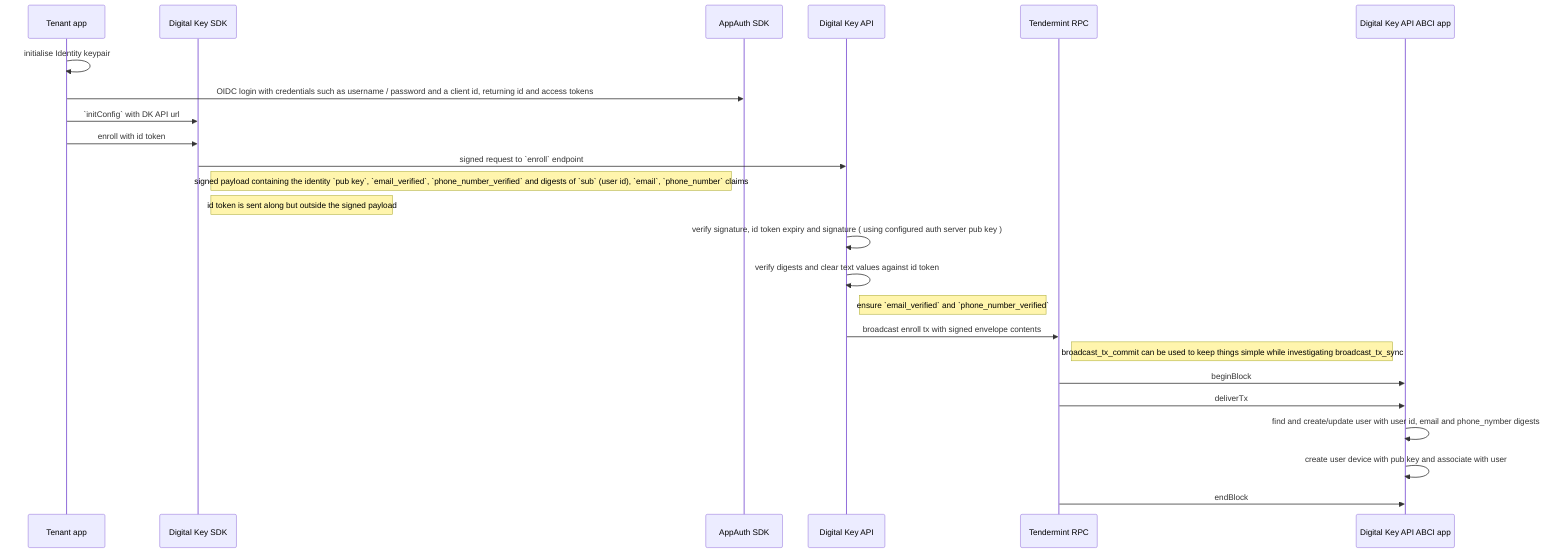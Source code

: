 sequenceDiagram
    participant APP as Tenant app
    participant DKSDK as Digital Key SDK
    participant AA as AppAuth SDK
    participant DKAPI as Digital Key API
    participant T as Tendermint RPC
    participant DKABCI as Digital Key API ABCI app
    APP->>APP: initialise Identity keypair
    APP->>AA: OIDC login with credentials such as username / password and a client id, returning id and access tokens
    APP->>DKSDK: `initConfig` with DK API url
    APP->>DKSDK: enroll with id token
    DKSDK->>DKAPI: signed request to `enroll` endpoint
    Note right of DKSDK: signed payload containing the identity `pub key`, `email_verified`, `phone_number_verified` and digests of `sub` (user id), `email`, `phone_number` claims
    Note right of DKSDK: id token is sent along but outside the signed payload
    DKAPI->>DKAPI: verify signature, id token expiry and signature ( using configured auth server pub key )
    DKAPI->>DKAPI: verify digests and clear text values against id token
    Note right of DKAPI: ensure `email_verified` and `phone_number_verified`
    DKAPI->>T: broadcast enroll tx with signed envelope contents
    Note right of T: broadcast_tx_commit can be used to keep things simple while investigating broadcast_tx_sync
    T->>DKABCI: beginBlock
    T->>DKABCI: deliverTx
    DKABCI->>DKABCI: find and create/update user with user id, email and phone_nymber digests
    DKABCI->>DKABCI: create user device with pub key and associate with user
    T->>DKABCI: endBlock